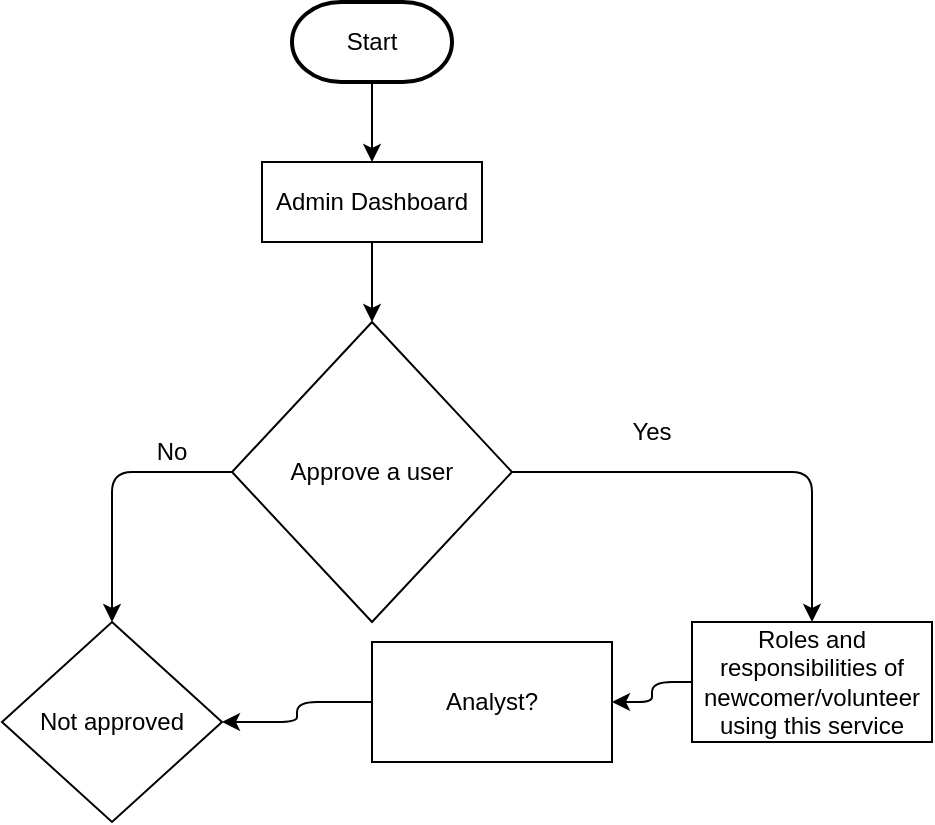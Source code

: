 <mxfile>
    <diagram id="hNlLowcxB47aRqKiunsm" name="Page-1">
        <mxGraphModel dx="498" dy="1612" grid="1" gridSize="10" guides="1" tooltips="1" connect="1" arrows="1" fold="1" page="1" pageScale="1" pageWidth="850" pageHeight="1100" math="0" shadow="0">
            <root>
                <mxCell id="0"/>
                <mxCell id="1" parent="0"/>
                <mxCell id="2" style="edgeStyle=none;html=1;exitX=0.5;exitY=1;exitDx=0;exitDy=0;exitPerimeter=0;entryX=0.5;entryY=0;entryDx=0;entryDy=0;" edge="1" parent="1" source="3" target="5">
                    <mxGeometry relative="1" as="geometry"/>
                </mxCell>
                <mxCell id="3" value="Start" style="strokeWidth=2;html=1;shape=mxgraph.flowchart.terminator;whiteSpace=wrap;" vertex="1" parent="1">
                    <mxGeometry x="370" width="80" height="40" as="geometry"/>
                </mxCell>
                <mxCell id="4" style="edgeStyle=orthogonalEdgeStyle;html=1;exitX=0.5;exitY=1;exitDx=0;exitDy=0;entryX=0.5;entryY=0;entryDx=0;entryDy=0;" edge="1" parent="1" source="5">
                    <mxGeometry relative="1" as="geometry">
                        <mxPoint x="410" y="160" as="targetPoint"/>
                    </mxGeometry>
                </mxCell>
                <mxCell id="5" value="Admin Dashboard" style="rounded=0;whiteSpace=wrap;html=1;" vertex="1" parent="1">
                    <mxGeometry x="355" y="80" width="110" height="40" as="geometry"/>
                </mxCell>
                <mxCell id="87" value="Not approved" style="rhombus;whiteSpace=wrap;html=1;" vertex="1" parent="1">
                    <mxGeometry x="225" y="310" width="110" height="100" as="geometry"/>
                </mxCell>
                <mxCell id="88" style="edgeStyle=orthogonalEdgeStyle;html=1;exitX=0;exitY=0.5;exitDx=0;exitDy=0;entryX=0.5;entryY=0;entryDx=0;entryDy=0;" edge="1" parent="1" source="90" target="87">
                    <mxGeometry relative="1" as="geometry"/>
                </mxCell>
                <mxCell id="89" style="edgeStyle=orthogonalEdgeStyle;html=1;exitX=1;exitY=0.5;exitDx=0;exitDy=0;entryX=0.5;entryY=0;entryDx=0;entryDy=0;" edge="1" parent="1" source="90" target="93">
                    <mxGeometry relative="1" as="geometry"/>
                </mxCell>
                <mxCell id="90" value="Approve a user" style="rhombus;whiteSpace=wrap;html=1;" vertex="1" parent="1">
                    <mxGeometry x="340" y="160" width="140" height="150" as="geometry"/>
                </mxCell>
                <mxCell id="91" value="No" style="text;html=1;strokeColor=none;fillColor=none;align=center;verticalAlign=middle;whiteSpace=wrap;rounded=0;" vertex="1" parent="1">
                    <mxGeometry x="280" y="210" width="60" height="30" as="geometry"/>
                </mxCell>
                <mxCell id="92" style="edgeStyle=orthogonalEdgeStyle;html=1;exitX=0;exitY=0.5;exitDx=0;exitDy=0;entryX=1;entryY=0.5;entryDx=0;entryDy=0;" edge="1" parent="1" source="93" target="96">
                    <mxGeometry relative="1" as="geometry"/>
                </mxCell>
                <mxCell id="93" value="Roles and responsibilities of newcomer/volunteer using this service" style="rounded=0;whiteSpace=wrap;html=1;" vertex="1" parent="1">
                    <mxGeometry x="570" y="310" width="120" height="60" as="geometry"/>
                </mxCell>
                <mxCell id="94" value="Yes" style="text;html=1;strokeColor=none;fillColor=none;align=center;verticalAlign=middle;whiteSpace=wrap;rounded=0;" vertex="1" parent="1">
                    <mxGeometry x="520" y="200" width="60" height="30" as="geometry"/>
                </mxCell>
                <mxCell id="95" style="edgeStyle=orthogonalEdgeStyle;html=1;exitX=0;exitY=0.5;exitDx=0;exitDy=0;" edge="1" parent="1" source="96" target="87">
                    <mxGeometry relative="1" as="geometry"/>
                </mxCell>
                <mxCell id="96" value="Analyst?" style="rounded=0;whiteSpace=wrap;html=1;" vertex="1" parent="1">
                    <mxGeometry x="410" y="320" width="120" height="60" as="geometry"/>
                </mxCell>
            </root>
        </mxGraphModel>
    </diagram>
</mxfile>
